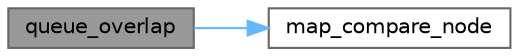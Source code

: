 digraph "queue_overlap"
{
 // LATEX_PDF_SIZE
  bgcolor="transparent";
  edge [fontname=Helvetica,fontsize=10,labelfontname=Helvetica,labelfontsize=10];
  node [fontname=Helvetica,fontsize=10,shape=box,height=0.2,width=0.4];
  rankdir="LR";
  Node1 [label="queue_overlap",height=0.2,width=0.4,color="gray40", fillcolor="grey60", style="filled", fontcolor="black",tooltip="check if the head overlap a node."];
  Node1 -> Node2 [color="steelblue1",style="solid"];
  Node2 [label="map_compare_node",height=0.2,width=0.4,color="grey40", fillcolor="white", style="filled",URL="$map_8c.html#a036e69f873f056f3b50bbf2f18dbcb1a",tooltip="returns true if the coordinates are the same This function returns true if the x and y coordinates ar..."];
}
